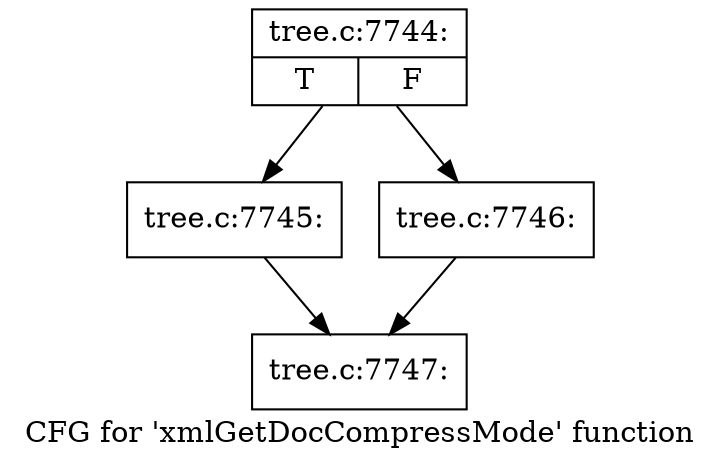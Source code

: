 digraph "CFG for 'xmlGetDocCompressMode' function" {
	label="CFG for 'xmlGetDocCompressMode' function";

	Node0x46d1300 [shape=record,label="{tree.c:7744:|{<s0>T|<s1>F}}"];
	Node0x46d1300 -> Node0x46d7920;
	Node0x46d1300 -> Node0x46d7970;
	Node0x46d7920 [shape=record,label="{tree.c:7745:}"];
	Node0x46d7920 -> Node0x46d1470;
	Node0x46d7970 [shape=record,label="{tree.c:7746:}"];
	Node0x46d7970 -> Node0x46d1470;
	Node0x46d1470 [shape=record,label="{tree.c:7747:}"];
}
